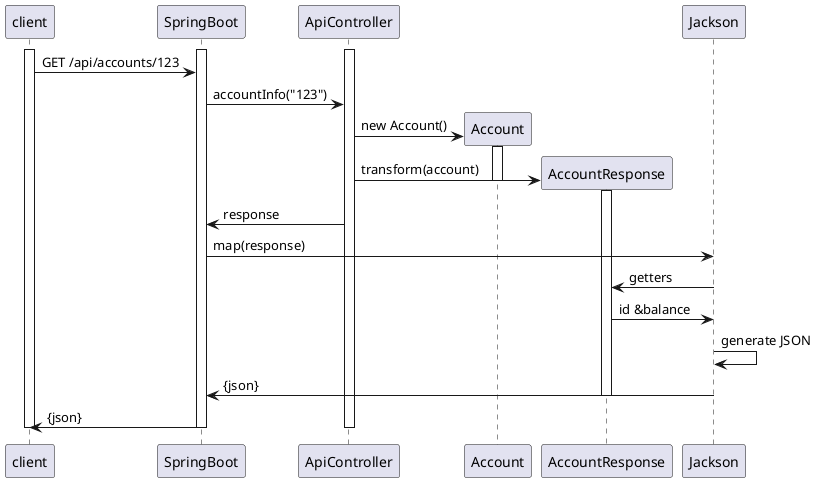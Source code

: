 @startuml
participant client
activate client
activate SpringBoot
activate ApiController
client -> SpringBoot: GET /api/accounts/123

SpringBoot -> ApiController: accountInfo("123")
create Account
ApiController -> Account: new Account()
activate Account
create AccountResponse
ApiController -> AccountResponse: transform(account)
activate AccountResponse
deactivate Account

ApiController -> SpringBoot: response
SpringBoot -> Jackson: map(response)
Jackson -> AccountResponse: getters
AccountResponse -> Jackson: id &balance
Jackson -> Jackson: generate JSON
Jackson -> SpringBoot: {json}

deactivate AccountResponse
SpringBoot -> client: {json}
deactivate ApiController
deactivate SpringBoot
deactivate client
@enduml